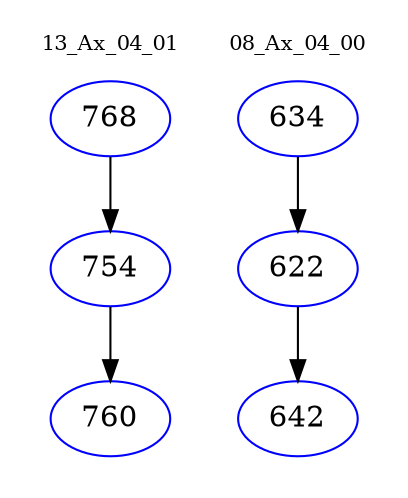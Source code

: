 digraph{
subgraph cluster_0 {
color = white
label = "13_Ax_04_01";
fontsize=10;
T0_768 [label="768", color="blue"]
T0_768 -> T0_754 [color="black"]
T0_754 [label="754", color="blue"]
T0_754 -> T0_760 [color="black"]
T0_760 [label="760", color="blue"]
}
subgraph cluster_1 {
color = white
label = "08_Ax_04_00";
fontsize=10;
T1_634 [label="634", color="blue"]
T1_634 -> T1_622 [color="black"]
T1_622 [label="622", color="blue"]
T1_622 -> T1_642 [color="black"]
T1_642 [label="642", color="blue"]
}
}
